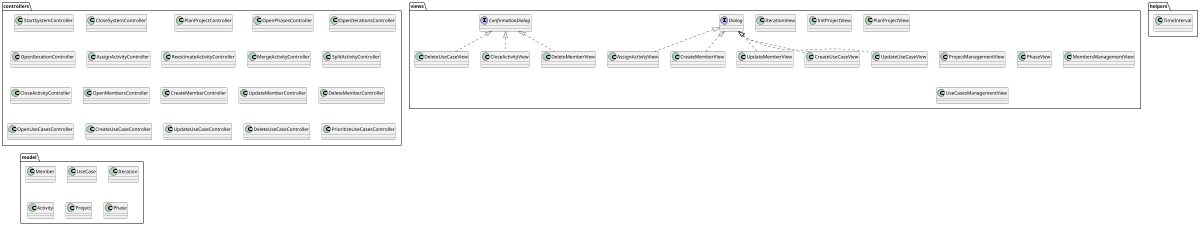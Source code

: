 @startuml
scale 1200 width

package controllers {
    class StartSystemController
    class CloseSystemController
    class PlanProjectController
    class OpenPhasesController
    class OpenIterationsController
    class OpenIterationController
    class AssignActivityController
    class ReestimateActivityController
    class MergeActivityController
    class SplitActivityController
    class CloseActivityController
    class OpenMembersController
    class CreateMemberController
    class UpdateMemberController
    class DeleteMemberController
    class OpenUseCasesController
    class CreateUseCaseController
    class UpdateUseCaseController
    class DeleteUseCaseController
    class PrioritizeUseCasesController
}

package views {
    interface Dialog
    interface ConfirmationDialog

    class IterationView
    class InitProjectView
    class PlanProjectView
    class ProjectManagementView
    class PhaseView
    class MembersManagementView
    class UseCasesManagementView

    class AssignActivityView implements Dialog
    class CreateMemberView implements Dialog
    class UpdateMemberView implements Dialog
    class CreateUseCaseView implements Dialog
    class UpdateUseCaseView implements Dialog

    class DeleteUseCaseView implements ConfirmationDialog
    class CloseActivityView implements ConfirmationDialog
    class DeleteMemberView implements ConfirmationDialog

}

package model {
    class Member
    class UseCase
    class Iteration
    Class Activity
    class Project
    class Phase
}

package helpers {
    class TimeInterval
}

@enduml
